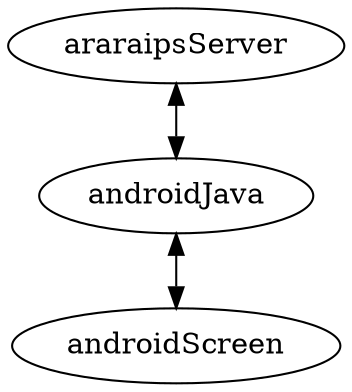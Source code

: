 //initial_state 
digraph name{
	concentrate = true;
	araraipsServer;
	araraipsServer	->		androidJava		[dir="both"];
	androidJava		->		androidScreen	[dir="both"];
}

//step1_separateAndroid
digraph name{
	concentrate = true;
	araraipsServer;
	araraipsServer	->		androidJava		[dir="both"];
	androidJava		->		androidScreen	[dir="both"];
}

// step1_separateServerAndroid
digraph name{
	concentrate = true;
	araraipsServer [shape="square"]
	araraipsServer	->		androidJava
	androidJava		->		araraipsServer	[dir="both"]
	androidJava		->		androidScreen	[dir="both"];
}

